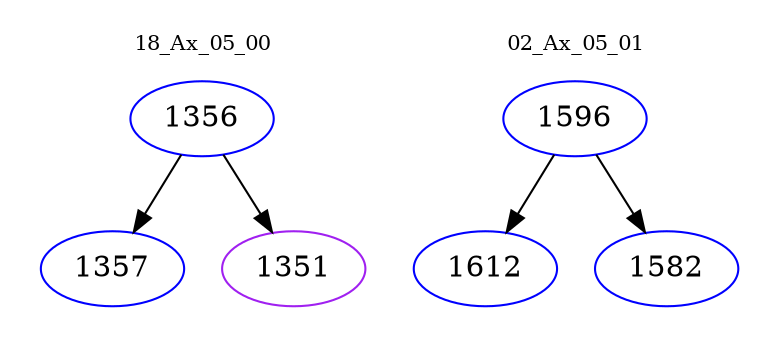 digraph{
subgraph cluster_0 {
color = white
label = "18_Ax_05_00";
fontsize=10;
T0_1356 [label="1356", color="blue"]
T0_1356 -> T0_1357 [color="black"]
T0_1357 [label="1357", color="blue"]
T0_1356 -> T0_1351 [color="black"]
T0_1351 [label="1351", color="purple"]
}
subgraph cluster_1 {
color = white
label = "02_Ax_05_01";
fontsize=10;
T1_1596 [label="1596", color="blue"]
T1_1596 -> T1_1612 [color="black"]
T1_1612 [label="1612", color="blue"]
T1_1596 -> T1_1582 [color="black"]
T1_1582 [label="1582", color="blue"]
}
}
